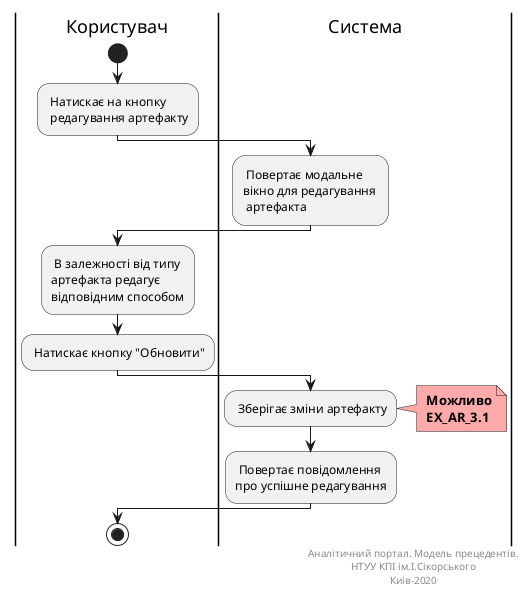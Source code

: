 
@startuml


    |Користувач|
        start
        : Натискає на кнопку\n редагування артефакту;
    |Система|
        : Повертає модальне \nвікно для редагування \n артефакта;
        
    |Користувач|
        : В залежності від типу \nартефакта редагує \nвідповідним способом;
        : Натискає кнопку "Обновити";
    |Система|
        : Зберігає зміни артефакту;
        note right #ffaaaa
        <b> Можливо
        <b> EX_AR_3.1
        end note
        : Повертає повідомлення \nпро успішне редагування;
    |Користувач|
        stop;

    right footer
        Аналітичний портал. Модель прецедентів.
        НТУУ КПІ ім.І.Сікорського
        Киів-2020
    end footer

@enduml

